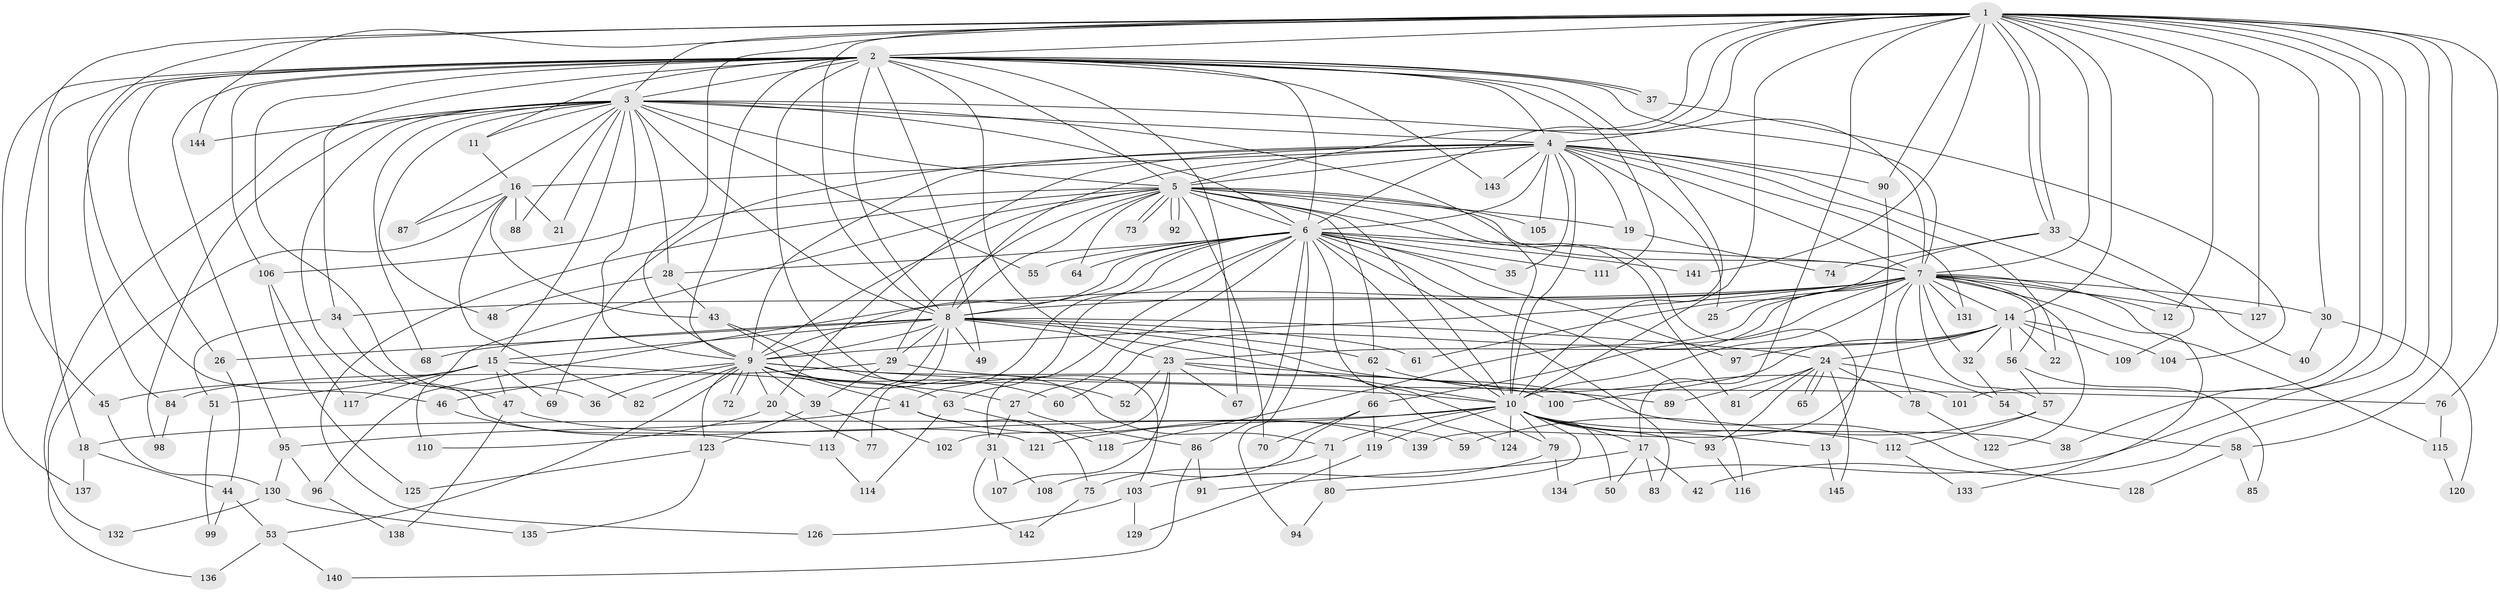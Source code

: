 // Generated by graph-tools (version 1.1) at 2025/25/03/09/25 03:25:43]
// undirected, 145 vertices, 315 edges
graph export_dot {
graph [start="1"]
  node [color=gray90,style=filled];
  1;
  2;
  3;
  4;
  5;
  6;
  7;
  8;
  9;
  10;
  11;
  12;
  13;
  14;
  15;
  16;
  17;
  18;
  19;
  20;
  21;
  22;
  23;
  24;
  25;
  26;
  27;
  28;
  29;
  30;
  31;
  32;
  33;
  34;
  35;
  36;
  37;
  38;
  39;
  40;
  41;
  42;
  43;
  44;
  45;
  46;
  47;
  48;
  49;
  50;
  51;
  52;
  53;
  54;
  55;
  56;
  57;
  58;
  59;
  60;
  61;
  62;
  63;
  64;
  65;
  66;
  67;
  68;
  69;
  70;
  71;
  72;
  73;
  74;
  75;
  76;
  77;
  78;
  79;
  80;
  81;
  82;
  83;
  84;
  85;
  86;
  87;
  88;
  89;
  90;
  91;
  92;
  93;
  94;
  95;
  96;
  97;
  98;
  99;
  100;
  101;
  102;
  103;
  104;
  105;
  106;
  107;
  108;
  109;
  110;
  111;
  112;
  113;
  114;
  115;
  116;
  117;
  118;
  119;
  120;
  121;
  122;
  123;
  124;
  125;
  126;
  127;
  128;
  129;
  130;
  131;
  132;
  133;
  134;
  135;
  136;
  137;
  138;
  139;
  140;
  141;
  142;
  143;
  144;
  145;
  1 -- 2;
  1 -- 3;
  1 -- 4;
  1 -- 5;
  1 -- 6;
  1 -- 7;
  1 -- 8;
  1 -- 9;
  1 -- 10;
  1 -- 12;
  1 -- 14;
  1 -- 17;
  1 -- 30;
  1 -- 33;
  1 -- 33;
  1 -- 38;
  1 -- 42;
  1 -- 45;
  1 -- 46;
  1 -- 58;
  1 -- 76;
  1 -- 90;
  1 -- 101;
  1 -- 127;
  1 -- 134;
  1 -- 141;
  1 -- 144;
  2 -- 3;
  2 -- 4;
  2 -- 5;
  2 -- 6;
  2 -- 7;
  2 -- 8;
  2 -- 9;
  2 -- 10;
  2 -- 11;
  2 -- 18;
  2 -- 23;
  2 -- 26;
  2 -- 34;
  2 -- 36;
  2 -- 37;
  2 -- 37;
  2 -- 49;
  2 -- 67;
  2 -- 84;
  2 -- 95;
  2 -- 103;
  2 -- 106;
  2 -- 111;
  2 -- 137;
  2 -- 143;
  3 -- 4;
  3 -- 5;
  3 -- 6;
  3 -- 7;
  3 -- 8;
  3 -- 9;
  3 -- 10;
  3 -- 11;
  3 -- 15;
  3 -- 21;
  3 -- 28;
  3 -- 48;
  3 -- 55;
  3 -- 68;
  3 -- 87;
  3 -- 88;
  3 -- 98;
  3 -- 121;
  3 -- 132;
  3 -- 144;
  4 -- 5;
  4 -- 6;
  4 -- 7;
  4 -- 8;
  4 -- 9;
  4 -- 10;
  4 -- 16;
  4 -- 19;
  4 -- 20;
  4 -- 22;
  4 -- 25;
  4 -- 35;
  4 -- 69;
  4 -- 90;
  4 -- 105;
  4 -- 109;
  4 -- 131;
  4 -- 143;
  5 -- 6;
  5 -- 7;
  5 -- 8;
  5 -- 9;
  5 -- 10;
  5 -- 13;
  5 -- 19;
  5 -- 29;
  5 -- 62;
  5 -- 64;
  5 -- 70;
  5 -- 73;
  5 -- 73;
  5 -- 81;
  5 -- 92;
  5 -- 92;
  5 -- 105;
  5 -- 106;
  5 -- 110;
  5 -- 126;
  6 -- 7;
  6 -- 8;
  6 -- 9;
  6 -- 10;
  6 -- 27;
  6 -- 28;
  6 -- 31;
  6 -- 35;
  6 -- 41;
  6 -- 55;
  6 -- 63;
  6 -- 64;
  6 -- 79;
  6 -- 83;
  6 -- 86;
  6 -- 94;
  6 -- 97;
  6 -- 111;
  6 -- 116;
  6 -- 141;
  7 -- 8;
  7 -- 9;
  7 -- 10;
  7 -- 12;
  7 -- 14;
  7 -- 25;
  7 -- 30;
  7 -- 32;
  7 -- 34;
  7 -- 56;
  7 -- 57;
  7 -- 60;
  7 -- 66;
  7 -- 78;
  7 -- 96;
  7 -- 115;
  7 -- 118;
  7 -- 122;
  7 -- 127;
  7 -- 131;
  7 -- 133;
  8 -- 9;
  8 -- 10;
  8 -- 15;
  8 -- 24;
  8 -- 26;
  8 -- 29;
  8 -- 49;
  8 -- 61;
  8 -- 62;
  8 -- 68;
  8 -- 77;
  8 -- 113;
  8 -- 128;
  9 -- 10;
  9 -- 20;
  9 -- 36;
  9 -- 39;
  9 -- 41;
  9 -- 46;
  9 -- 53;
  9 -- 60;
  9 -- 63;
  9 -- 72;
  9 -- 72;
  9 -- 82;
  9 -- 100;
  9 -- 123;
  10 -- 13;
  10 -- 17;
  10 -- 18;
  10 -- 38;
  10 -- 50;
  10 -- 71;
  10 -- 79;
  10 -- 80;
  10 -- 93;
  10 -- 112;
  10 -- 119;
  10 -- 121;
  10 -- 124;
  11 -- 16;
  13 -- 145;
  14 -- 22;
  14 -- 23;
  14 -- 24;
  14 -- 32;
  14 -- 56;
  14 -- 97;
  14 -- 100;
  14 -- 104;
  14 -- 109;
  15 -- 27;
  15 -- 45;
  15 -- 47;
  15 -- 51;
  15 -- 69;
  15 -- 117;
  16 -- 21;
  16 -- 43;
  16 -- 82;
  16 -- 87;
  16 -- 88;
  16 -- 136;
  17 -- 42;
  17 -- 50;
  17 -- 83;
  17 -- 91;
  18 -- 44;
  18 -- 137;
  19 -- 74;
  20 -- 77;
  20 -- 110;
  23 -- 52;
  23 -- 67;
  23 -- 89;
  23 -- 102;
  23 -- 107;
  23 -- 124;
  24 -- 54;
  24 -- 65;
  24 -- 65;
  24 -- 78;
  24 -- 81;
  24 -- 89;
  24 -- 93;
  24 -- 145;
  26 -- 44;
  27 -- 31;
  27 -- 86;
  28 -- 43;
  28 -- 48;
  29 -- 39;
  29 -- 76;
  29 -- 84;
  30 -- 40;
  30 -- 120;
  31 -- 107;
  31 -- 108;
  31 -- 142;
  32 -- 54;
  33 -- 40;
  33 -- 61;
  33 -- 74;
  34 -- 47;
  34 -- 51;
  37 -- 104;
  39 -- 102;
  39 -- 123;
  41 -- 75;
  41 -- 95;
  41 -- 139;
  43 -- 52;
  43 -- 71;
  44 -- 53;
  44 -- 99;
  45 -- 130;
  46 -- 113;
  47 -- 59;
  47 -- 138;
  51 -- 99;
  53 -- 136;
  53 -- 140;
  54 -- 58;
  56 -- 57;
  56 -- 85;
  57 -- 59;
  57 -- 112;
  58 -- 85;
  58 -- 128;
  62 -- 66;
  62 -- 101;
  63 -- 114;
  63 -- 118;
  66 -- 70;
  66 -- 108;
  66 -- 119;
  71 -- 75;
  71 -- 80;
  75 -- 142;
  76 -- 115;
  78 -- 122;
  79 -- 103;
  79 -- 134;
  80 -- 94;
  84 -- 98;
  86 -- 91;
  86 -- 140;
  90 -- 139;
  93 -- 116;
  95 -- 96;
  95 -- 130;
  96 -- 138;
  103 -- 126;
  103 -- 129;
  106 -- 117;
  106 -- 125;
  112 -- 133;
  113 -- 114;
  115 -- 120;
  119 -- 129;
  123 -- 125;
  123 -- 135;
  130 -- 132;
  130 -- 135;
}
